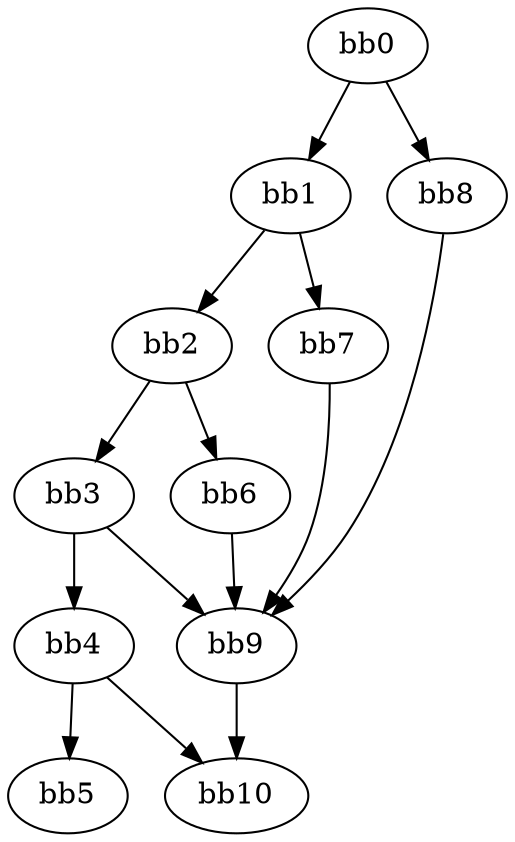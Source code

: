 digraph {
    0 [ label = "bb0\l" ]
    1 [ label = "bb1\l" ]
    2 [ label = "bb2\l" ]
    3 [ label = "bb3\l" ]
    4 [ label = "bb4\l" ]
    5 [ label = "bb5\l" ]
    6 [ label = "bb6\l" ]
    7 [ label = "bb7\l" ]
    8 [ label = "bb8\l" ]
    9 [ label = "bb9\l" ]
    10 [ label = "bb10\l" ]
    0 -> 1 [ ]
    0 -> 8 [ ]
    1 -> 2 [ ]
    1 -> 7 [ ]
    2 -> 3 [ ]
    2 -> 6 [ ]
    3 -> 4 [ ]
    3 -> 9 [ ]
    4 -> 5 [ ]
    4 -> 10 [ ]
    6 -> 9 [ ]
    7 -> 9 [ ]
    8 -> 9 [ ]
    9 -> 10 [ ]
}


